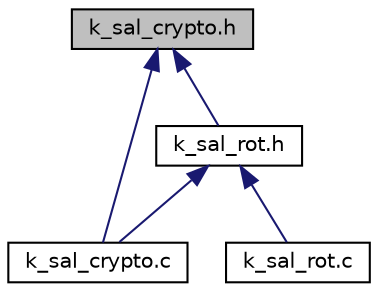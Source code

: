 digraph "k_sal_crypto.h"
{
 // LATEX_PDF_SIZE
  edge [fontname="Helvetica",fontsize="10",labelfontname="Helvetica",labelfontsize="10"];
  node [fontname="Helvetica",fontsize="10",shape=record];
  Node1 [label="k_sal_crypto.h",height=0.2,width=0.4,color="black", fillcolor="grey75", style="filled", fontcolor="black",tooltip="Interface for crypto operation."];
  Node1 -> Node2 [dir="back",color="midnightblue",fontsize="10",style="solid",fontname="Helvetica"];
  Node2 [label="k_sal_rot.h",height=0.2,width=0.4,color="black", fillcolor="white", style="filled",URL="$k__sal__rot_8h.html",tooltip="Interface for RoT operation."];
  Node2 -> Node3 [dir="back",color="midnightblue",fontsize="10",style="solid",fontname="Helvetica"];
  Node3 [label="k_sal_crypto.c",height=0.2,width=0.4,color="black", fillcolor="white", style="filled",URL="$k__sal__crypto_8c.html",tooltip="SAL crypto for Generic PSA."];
  Node2 -> Node4 [dir="back",color="midnightblue",fontsize="10",style="solid",fontname="Helvetica"];
  Node4 [label="k_sal_rot.c",height=0.2,width=0.4,color="black", fillcolor="white", style="filled",URL="$k__sal__rot_8c.html",tooltip="SAL rot for Generic PSA."];
  Node1 -> Node3 [dir="back",color="midnightblue",fontsize="10",style="solid",fontname="Helvetica"];
}
